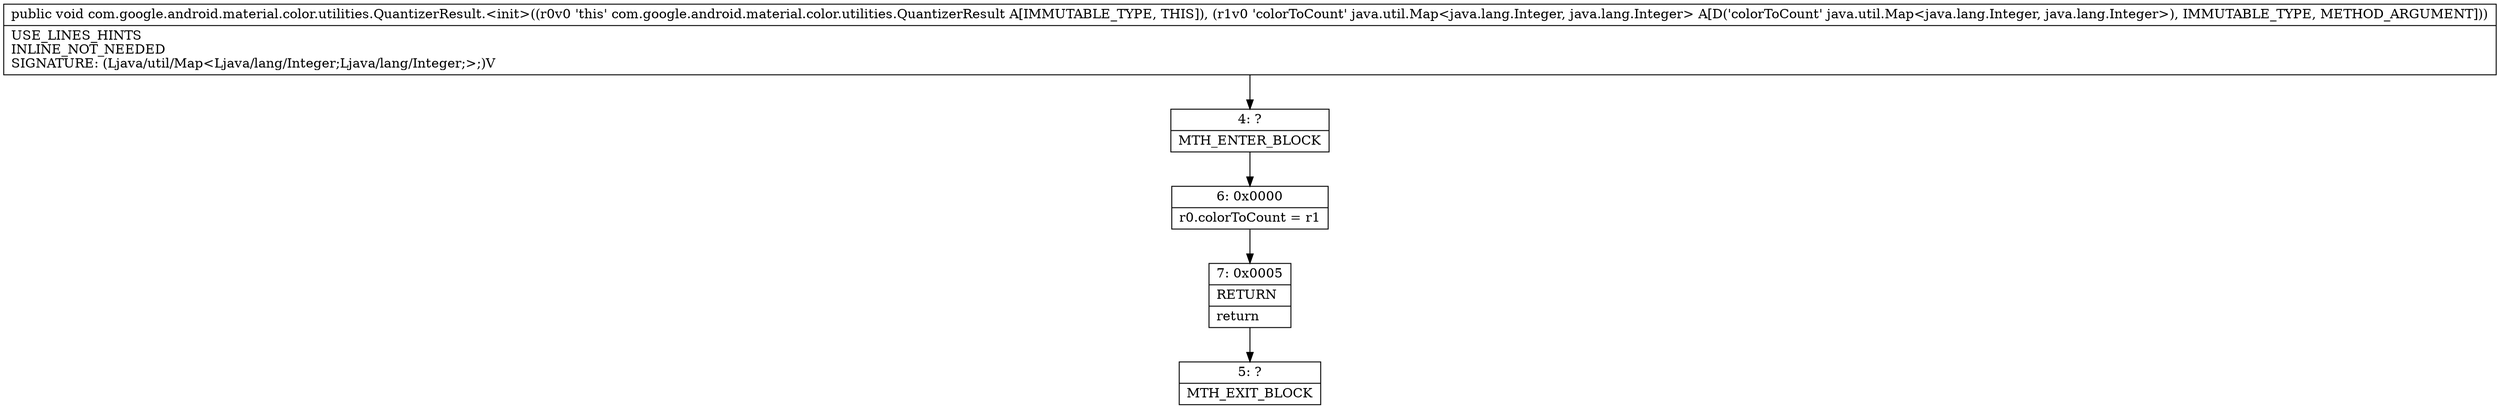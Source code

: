 digraph "CFG forcom.google.android.material.color.utilities.QuantizerResult.\<init\>(Ljava\/util\/Map;)V" {
Node_4 [shape=record,label="{4\:\ ?|MTH_ENTER_BLOCK\l}"];
Node_6 [shape=record,label="{6\:\ 0x0000|r0.colorToCount = r1\l}"];
Node_7 [shape=record,label="{7\:\ 0x0005|RETURN\l|return\l}"];
Node_5 [shape=record,label="{5\:\ ?|MTH_EXIT_BLOCK\l}"];
MethodNode[shape=record,label="{public void com.google.android.material.color.utilities.QuantizerResult.\<init\>((r0v0 'this' com.google.android.material.color.utilities.QuantizerResult A[IMMUTABLE_TYPE, THIS]), (r1v0 'colorToCount' java.util.Map\<java.lang.Integer, java.lang.Integer\> A[D('colorToCount' java.util.Map\<java.lang.Integer, java.lang.Integer\>), IMMUTABLE_TYPE, METHOD_ARGUMENT]))  | USE_LINES_HINTS\lINLINE_NOT_NEEDED\lSIGNATURE: (Ljava\/util\/Map\<Ljava\/lang\/Integer;Ljava\/lang\/Integer;\>;)V\l}"];
MethodNode -> Node_4;Node_4 -> Node_6;
Node_6 -> Node_7;
Node_7 -> Node_5;
}


